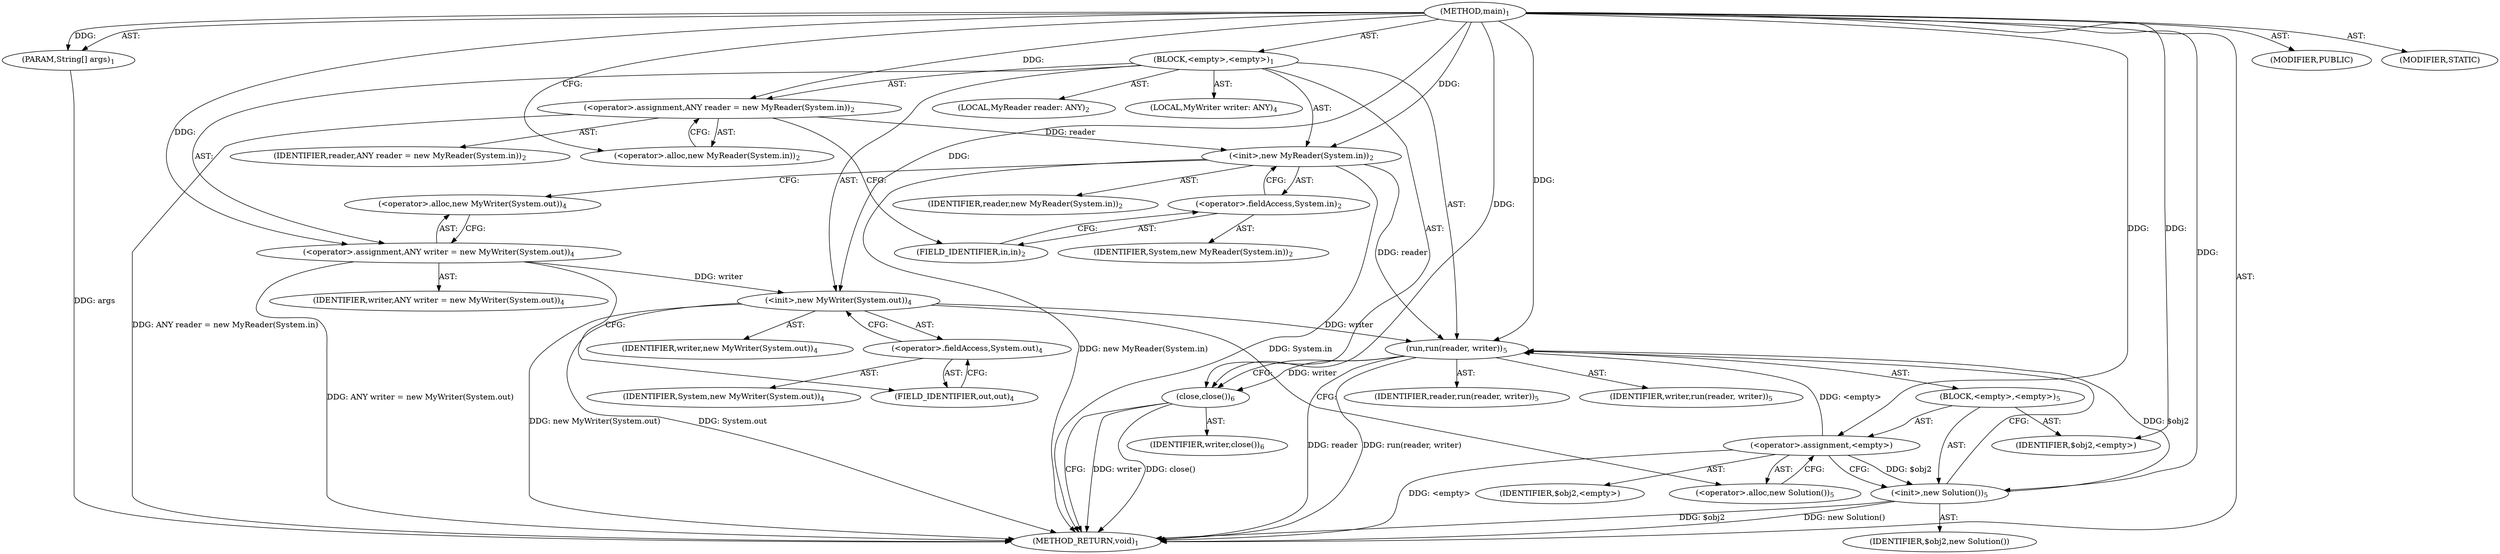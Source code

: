 digraph "main" {  
"21" [label = <(METHOD,main)<SUB>1</SUB>> ]
"22" [label = <(PARAM,String[] args)<SUB>1</SUB>> ]
"23" [label = <(BLOCK,&lt;empty&gt;,&lt;empty&gt;)<SUB>1</SUB>> ]
"4" [label = <(LOCAL,MyReader reader: ANY)<SUB>2</SUB>> ]
"24" [label = <(&lt;operator&gt;.assignment,ANY reader = new MyReader(System.in))<SUB>2</SUB>> ]
"25" [label = <(IDENTIFIER,reader,ANY reader = new MyReader(System.in))<SUB>2</SUB>> ]
"26" [label = <(&lt;operator&gt;.alloc,new MyReader(System.in))<SUB>2</SUB>> ]
"27" [label = <(&lt;init&gt;,new MyReader(System.in))<SUB>2</SUB>> ]
"3" [label = <(IDENTIFIER,reader,new MyReader(System.in))<SUB>2</SUB>> ]
"28" [label = <(&lt;operator&gt;.fieldAccess,System.in)<SUB>2</SUB>> ]
"29" [label = <(IDENTIFIER,System,new MyReader(System.in))<SUB>2</SUB>> ]
"30" [label = <(FIELD_IDENTIFIER,in,in)<SUB>2</SUB>> ]
"6" [label = <(LOCAL,MyWriter writer: ANY)<SUB>4</SUB>> ]
"31" [label = <(&lt;operator&gt;.assignment,ANY writer = new MyWriter(System.out))<SUB>4</SUB>> ]
"32" [label = <(IDENTIFIER,writer,ANY writer = new MyWriter(System.out))<SUB>4</SUB>> ]
"33" [label = <(&lt;operator&gt;.alloc,new MyWriter(System.out))<SUB>4</SUB>> ]
"34" [label = <(&lt;init&gt;,new MyWriter(System.out))<SUB>4</SUB>> ]
"5" [label = <(IDENTIFIER,writer,new MyWriter(System.out))<SUB>4</SUB>> ]
"35" [label = <(&lt;operator&gt;.fieldAccess,System.out)<SUB>4</SUB>> ]
"36" [label = <(IDENTIFIER,System,new MyWriter(System.out))<SUB>4</SUB>> ]
"37" [label = <(FIELD_IDENTIFIER,out,out)<SUB>4</SUB>> ]
"38" [label = <(run,run(reader, writer))<SUB>5</SUB>> ]
"39" [label = <(BLOCK,&lt;empty&gt;,&lt;empty&gt;)<SUB>5</SUB>> ]
"40" [label = <(&lt;operator&gt;.assignment,&lt;empty&gt;)> ]
"41" [label = <(IDENTIFIER,$obj2,&lt;empty&gt;)> ]
"42" [label = <(&lt;operator&gt;.alloc,new Solution())<SUB>5</SUB>> ]
"43" [label = <(&lt;init&gt;,new Solution())<SUB>5</SUB>> ]
"44" [label = <(IDENTIFIER,$obj2,new Solution())> ]
"45" [label = <(IDENTIFIER,$obj2,&lt;empty&gt;)> ]
"46" [label = <(IDENTIFIER,reader,run(reader, writer))<SUB>5</SUB>> ]
"47" [label = <(IDENTIFIER,writer,run(reader, writer))<SUB>5</SUB>> ]
"48" [label = <(close,close())<SUB>6</SUB>> ]
"49" [label = <(IDENTIFIER,writer,close())<SUB>6</SUB>> ]
"50" [label = <(MODIFIER,PUBLIC)> ]
"51" [label = <(MODIFIER,STATIC)> ]
"52" [label = <(METHOD_RETURN,void)<SUB>1</SUB>> ]
  "21" -> "22"  [ label = "AST: "] 
  "21" -> "23"  [ label = "AST: "] 
  "21" -> "50"  [ label = "AST: "] 
  "21" -> "51"  [ label = "AST: "] 
  "21" -> "52"  [ label = "AST: "] 
  "23" -> "4"  [ label = "AST: "] 
  "23" -> "24"  [ label = "AST: "] 
  "23" -> "27"  [ label = "AST: "] 
  "23" -> "6"  [ label = "AST: "] 
  "23" -> "31"  [ label = "AST: "] 
  "23" -> "34"  [ label = "AST: "] 
  "23" -> "38"  [ label = "AST: "] 
  "23" -> "48"  [ label = "AST: "] 
  "24" -> "25"  [ label = "AST: "] 
  "24" -> "26"  [ label = "AST: "] 
  "27" -> "3"  [ label = "AST: "] 
  "27" -> "28"  [ label = "AST: "] 
  "28" -> "29"  [ label = "AST: "] 
  "28" -> "30"  [ label = "AST: "] 
  "31" -> "32"  [ label = "AST: "] 
  "31" -> "33"  [ label = "AST: "] 
  "34" -> "5"  [ label = "AST: "] 
  "34" -> "35"  [ label = "AST: "] 
  "35" -> "36"  [ label = "AST: "] 
  "35" -> "37"  [ label = "AST: "] 
  "38" -> "39"  [ label = "AST: "] 
  "38" -> "46"  [ label = "AST: "] 
  "38" -> "47"  [ label = "AST: "] 
  "39" -> "40"  [ label = "AST: "] 
  "39" -> "43"  [ label = "AST: "] 
  "39" -> "45"  [ label = "AST: "] 
  "40" -> "41"  [ label = "AST: "] 
  "40" -> "42"  [ label = "AST: "] 
  "43" -> "44"  [ label = "AST: "] 
  "48" -> "49"  [ label = "AST: "] 
  "24" -> "30"  [ label = "CFG: "] 
  "27" -> "33"  [ label = "CFG: "] 
  "31" -> "37"  [ label = "CFG: "] 
  "34" -> "42"  [ label = "CFG: "] 
  "38" -> "48"  [ label = "CFG: "] 
  "48" -> "52"  [ label = "CFG: "] 
  "26" -> "24"  [ label = "CFG: "] 
  "28" -> "27"  [ label = "CFG: "] 
  "33" -> "31"  [ label = "CFG: "] 
  "35" -> "34"  [ label = "CFG: "] 
  "30" -> "28"  [ label = "CFG: "] 
  "37" -> "35"  [ label = "CFG: "] 
  "40" -> "43"  [ label = "CFG: "] 
  "43" -> "38"  [ label = "CFG: "] 
  "42" -> "40"  [ label = "CFG: "] 
  "21" -> "26"  [ label = "CFG: "] 
  "22" -> "52"  [ label = "DDG: args"] 
  "24" -> "52"  [ label = "DDG: ANY reader = new MyReader(System.in)"] 
  "27" -> "52"  [ label = "DDG: System.in"] 
  "27" -> "52"  [ label = "DDG: new MyReader(System.in)"] 
  "31" -> "52"  [ label = "DDG: ANY writer = new MyWriter(System.out)"] 
  "34" -> "52"  [ label = "DDG: System.out"] 
  "34" -> "52"  [ label = "DDG: new MyWriter(System.out)"] 
  "40" -> "52"  [ label = "DDG: &lt;empty&gt;"] 
  "43" -> "52"  [ label = "DDG: $obj2"] 
  "43" -> "52"  [ label = "DDG: new Solution()"] 
  "38" -> "52"  [ label = "DDG: reader"] 
  "38" -> "52"  [ label = "DDG: run(reader, writer)"] 
  "48" -> "52"  [ label = "DDG: writer"] 
  "48" -> "52"  [ label = "DDG: close()"] 
  "21" -> "22"  [ label = "DDG: "] 
  "21" -> "24"  [ label = "DDG: "] 
  "21" -> "31"  [ label = "DDG: "] 
  "24" -> "27"  [ label = "DDG: reader"] 
  "21" -> "27"  [ label = "DDG: "] 
  "31" -> "34"  [ label = "DDG: writer"] 
  "21" -> "34"  [ label = "DDG: "] 
  "40" -> "38"  [ label = "DDG: &lt;empty&gt;"] 
  "43" -> "38"  [ label = "DDG: $obj2"] 
  "21" -> "38"  [ label = "DDG: "] 
  "27" -> "38"  [ label = "DDG: reader"] 
  "34" -> "38"  [ label = "DDG: writer"] 
  "38" -> "48"  [ label = "DDG: writer"] 
  "21" -> "48"  [ label = "DDG: "] 
  "21" -> "40"  [ label = "DDG: "] 
  "21" -> "45"  [ label = "DDG: "] 
  "40" -> "43"  [ label = "DDG: $obj2"] 
  "21" -> "43"  [ label = "DDG: "] 
}
